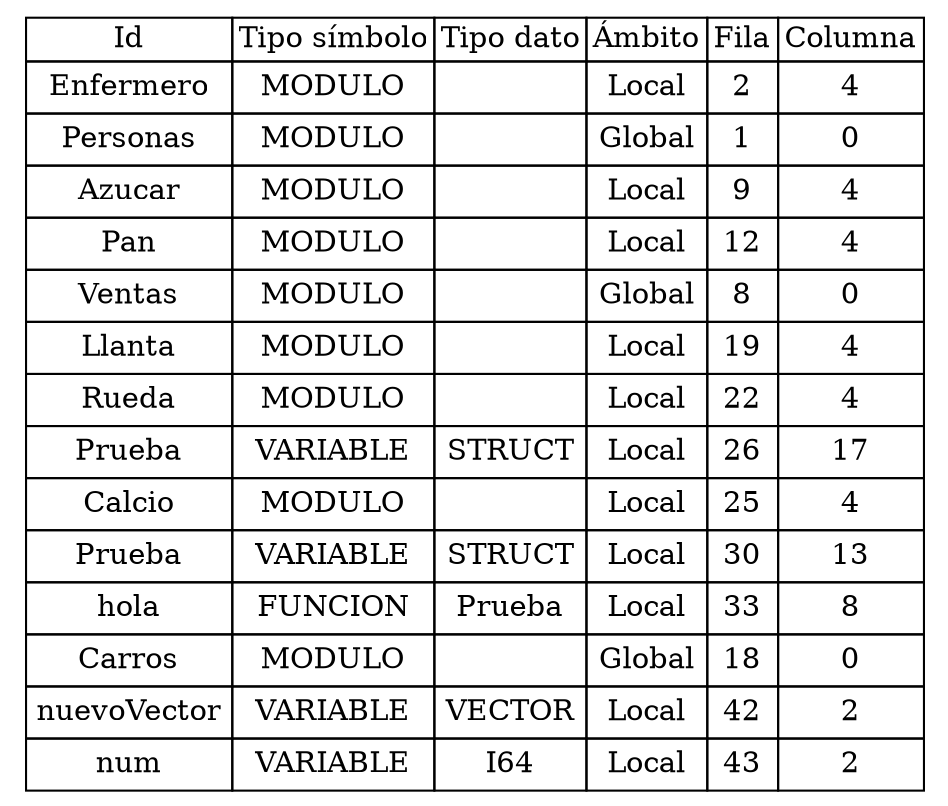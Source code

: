 
	digraph {
		tablaSimbolos [
		  shape=plaintext
		  label=<
			<table border='0' cellborder='1' color='black' cellspacing='0'>
			  <tr>
				  <td>Id</td>
				  <td>Tipo símbolo</td>
				  <td>Tipo dato</td>
				  <td>Ámbito</td>
				  <td>Fila</td>
				  <td>Columna</td>
			  </tr>
	
<tr>
<td cellpadding='4'>
Enfermero
</td>
<td cellpadding='4'>MODULO
</td>
<td cellpadding='4'>
</td>
<td cellpadding='4'>Local
</td>
<td cellpadding='4'>
2
</td>
<td cellpadding='4'>
4
</td>
</tr>

<tr>
<td cellpadding='4'>
Personas
</td>
<td cellpadding='4'>MODULO
</td>
<td cellpadding='4'>
</td>
<td cellpadding='4'>Global
</td>
<td cellpadding='4'>
1
</td>
<td cellpadding='4'>
0
</td>
</tr>

<tr>
<td cellpadding='4'>
Azucar
</td>
<td cellpadding='4'>MODULO
</td>
<td cellpadding='4'>
</td>
<td cellpadding='4'>Local
</td>
<td cellpadding='4'>
9
</td>
<td cellpadding='4'>
4
</td>
</tr>

<tr>
<td cellpadding='4'>
Pan
</td>
<td cellpadding='4'>MODULO
</td>
<td cellpadding='4'>
</td>
<td cellpadding='4'>Local
</td>
<td cellpadding='4'>
12
</td>
<td cellpadding='4'>
4
</td>
</tr>

<tr>
<td cellpadding='4'>
Ventas
</td>
<td cellpadding='4'>MODULO
</td>
<td cellpadding='4'>
</td>
<td cellpadding='4'>Global
</td>
<td cellpadding='4'>
8
</td>
<td cellpadding='4'>
0
</td>
</tr>

<tr>
<td cellpadding='4'>
Llanta
</td>
<td cellpadding='4'>MODULO
</td>
<td cellpadding='4'>
</td>
<td cellpadding='4'>Local
</td>
<td cellpadding='4'>
19
</td>
<td cellpadding='4'>
4
</td>
</tr>

<tr>
<td cellpadding='4'>
Rueda
</td>
<td cellpadding='4'>MODULO
</td>
<td cellpadding='4'>
</td>
<td cellpadding='4'>Local
</td>
<td cellpadding='4'>
22
</td>
<td cellpadding='4'>
4
</td>
</tr>

<tr>
<td cellpadding='4'>
Prueba
</td>
<td cellpadding='4'>VARIABLE
</td>
<td cellpadding='4'>STRUCT
</td>
<td cellpadding='4'>Local
</td>
<td cellpadding='4'>
26
</td>
<td cellpadding='4'>
17
</td>
</tr>

<tr>
<td cellpadding='4'>
Calcio
</td>
<td cellpadding='4'>MODULO
</td>
<td cellpadding='4'>
</td>
<td cellpadding='4'>Local
</td>
<td cellpadding='4'>
25
</td>
<td cellpadding='4'>
4
</td>
</tr>

<tr>
<td cellpadding='4'>
Prueba
</td>
<td cellpadding='4'>VARIABLE
</td>
<td cellpadding='4'>STRUCT
</td>
<td cellpadding='4'>Local
</td>
<td cellpadding='4'>
30
</td>
<td cellpadding='4'>
13
</td>
</tr>

<tr>
<td cellpadding='4'>
hola
</td>
<td cellpadding='4'>FUNCION
</td>
<td cellpadding='4'>Prueba
</td>
<td cellpadding='4'>Local
</td>
<td cellpadding='4'>
33
</td>
<td cellpadding='4'>
8
</td>
</tr>

<tr>
<td cellpadding='4'>
Carros
</td>
<td cellpadding='4'>MODULO
</td>
<td cellpadding='4'>
</td>
<td cellpadding='4'>Global
</td>
<td cellpadding='4'>
18
</td>
<td cellpadding='4'>
0
</td>
</tr>

<tr>
<td cellpadding='4'>
nuevoVector
</td>
<td cellpadding='4'>VARIABLE
</td>
<td cellpadding='4'>VECTOR
</td>
<td cellpadding='4'>Local
</td>
<td cellpadding='4'>
42
</td>
<td cellpadding='4'>
2
</td>
</tr>

<tr>
<td cellpadding='4'>
num
</td>
<td cellpadding='4'>VARIABLE
</td>
<td cellpadding='4'>I64
</td>
<td cellpadding='4'>Local
</td>
<td cellpadding='4'>
43
</td>
<td cellpadding='4'>
2
</td>
</tr>

		</table>
		>];
	}
	